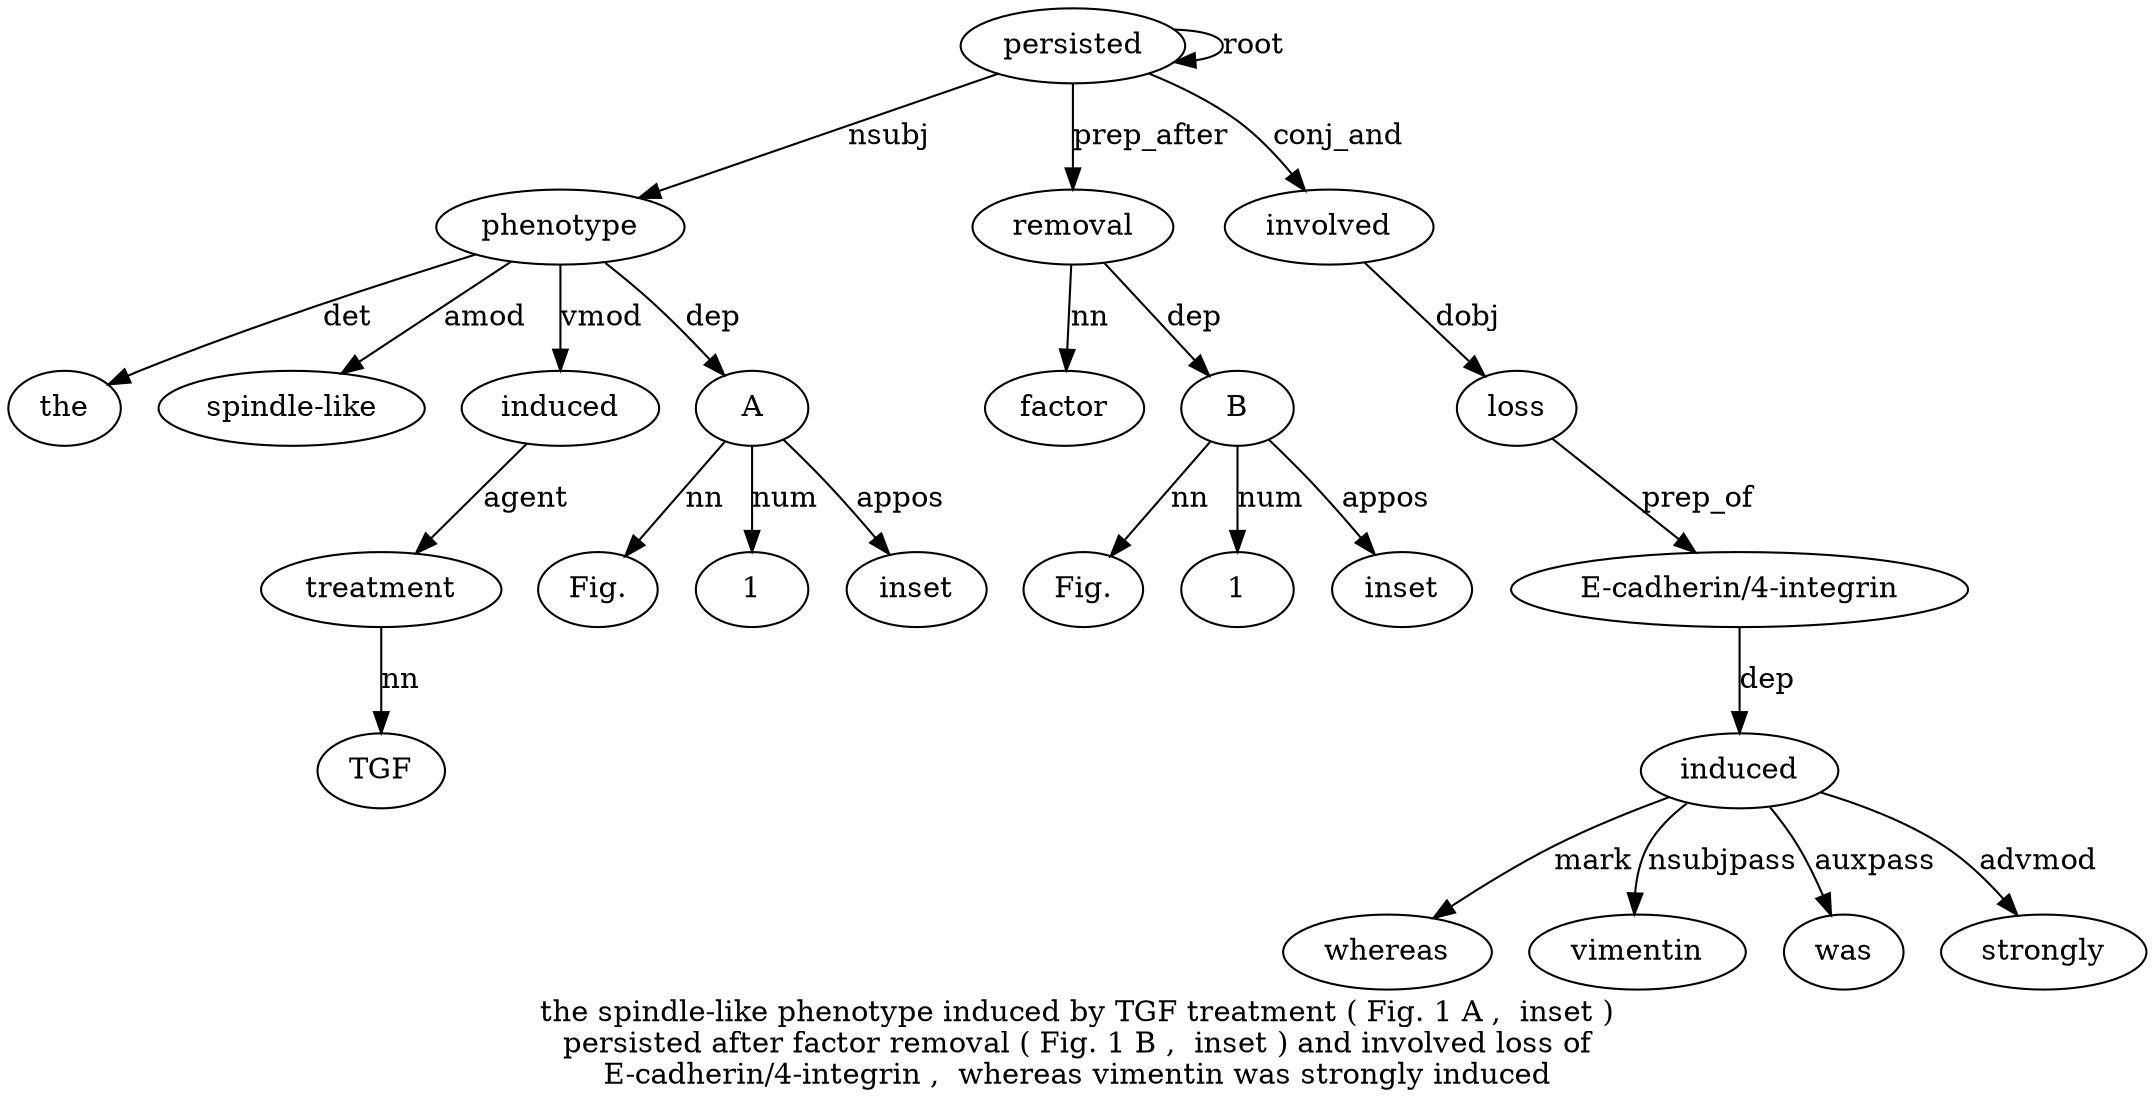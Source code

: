 digraph "the spindle-like phenotype induced by TGF treatment ( Fig. 1 A ,  inset ) persisted after factor removal ( Fig. 1 B ,  inset ) and involved loss of E-cadherin/4-integrin ,  whereas vimentin was strongly induced" {
label="the spindle-like phenotype induced by TGF treatment ( Fig. 1 A ,  inset )
persisted after factor removal ( Fig. 1 B ,  inset ) and involved loss of
E-cadherin/4-integrin ,  whereas vimentin was strongly induced";
phenotype3 [style=filled, fillcolor=white, label=phenotype];
the1 [style=filled, fillcolor=white, label=the];
phenotype3 -> the1  [label=det];
"spindle-like2" [style=filled, fillcolor=white, label="spindle-like"];
phenotype3 -> "spindle-like2"  [label=amod];
persisted15 [style=filled, fillcolor=white, label=persisted];
persisted15 -> phenotype3  [label=nsubj];
induced4 [style=filled, fillcolor=white, label=induced];
phenotype3 -> induced4  [label=vmod];
treatment7 [style=filled, fillcolor=white, label=treatment];
TGF6 [style=filled, fillcolor=white, label=TGF];
treatment7 -> TGF6  [label=nn];
induced4 -> treatment7  [label=agent];
A11 [style=filled, fillcolor=white, label=A];
"Fig.9" [style=filled, fillcolor=white, label="Fig."];
A11 -> "Fig.9"  [label=nn];
110 [style=filled, fillcolor=white, label=1];
A11 -> 110  [label=num];
phenotype3 -> A11  [label=dep];
inset13 [style=filled, fillcolor=white, label=inset];
A11 -> inset13  [label=appos];
persisted15 -> persisted15  [label=root];
removal18 [style=filled, fillcolor=white, label=removal];
factor17 [style=filled, fillcolor=white, label=factor];
removal18 -> factor17  [label=nn];
persisted15 -> removal18  [label=prep_after];
B22 [style=filled, fillcolor=white, label=B];
"Fig.20" [style=filled, fillcolor=white, label="Fig."];
B22 -> "Fig.20"  [label=nn];
12 [style=filled, fillcolor=white, label=1];
B22 -> 12  [label=num];
removal18 -> B22  [label=dep];
inset24 [style=filled, fillcolor=white, label=inset];
B22 -> inset24  [label=appos];
involved27 [style=filled, fillcolor=white, label=involved];
persisted15 -> involved27  [label=conj_and];
loss28 [style=filled, fillcolor=white, label=loss];
involved27 -> loss28  [label=dobj];
"E-cadherin/4-integrin30" [style=filled, fillcolor=white, label="E-cadherin/4-integrin"];
loss28 -> "E-cadherin/4-integrin30"  [label=prep_of];
induced36 [style=filled, fillcolor=white, label=induced];
whereas32 [style=filled, fillcolor=white, label=whereas];
induced36 -> whereas32  [label=mark];
vimentin33 [style=filled, fillcolor=white, label=vimentin];
induced36 -> vimentin33  [label=nsubjpass];
was34 [style=filled, fillcolor=white, label=was];
induced36 -> was34  [label=auxpass];
strongly35 [style=filled, fillcolor=white, label=strongly];
induced36 -> strongly35  [label=advmod];
"E-cadherin/4-integrin30" -> induced36  [label=dep];
}
